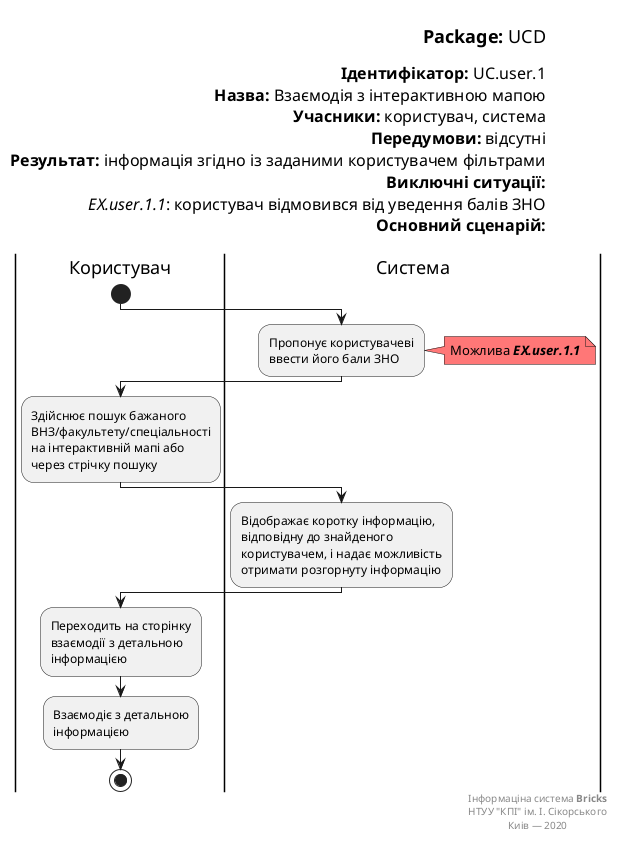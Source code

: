@startuml

    left header

        <font color=000 size=18><b>Package:</b> UCD
        
        <font color=000 size=16><b>Ідентифікатор:</b> UC.user.1
        <font color=000 size=16><b>Назва:</b> Взаємодія з інтерактивною мапою
        <font color=000 size=16><b>Учасники:</b> користувач, система
        <font color=000 size=16><b>Передумови:</b> відсутні
        <font color=000 size=16><b>Результат:</b> інформація згідно із заданими користувачем фільтрами
        <font color=000 size=16><b>Виключні ситуації:</b>
        <font color=000 size=16>    <i>EX.user.1.1</i>: користувач відмовився від уведення балів ЗНО
        <font color=000 size=16><b>Основний сценарій:</b>

    end header

    |Користувач|

        start;

    |Система|

        :Пропонує користувачеві
        ввести його бали ЗНО;
        
        note right #f77
        Можлива <b><i>EX.user.1.1</i></b>
        end note
        
    |Користувач|

        :Здійснює пошук бажаного
        ВНЗ/факультету/спеціальності
        на інтерактивній мапі або
        через стрічку пошуку;

    |Система|

        :Відображає коротку інформацію,
        відповідну до знайденого
        користувачем, і надає можливість
        отримати розгорнуту інформацію;

    |Користувач|

        :Переходить на сторінку
        взаємодії з детальною
        інформацією;

        :Взаємодіє з детальною
        інформацією;

        stop;

    right footer
        Інформаціна система <b>Bricks</b>
        НТУУ "КПІ" ім. І. Сікорського
        Киів — 2020
    end footer

@enduml
